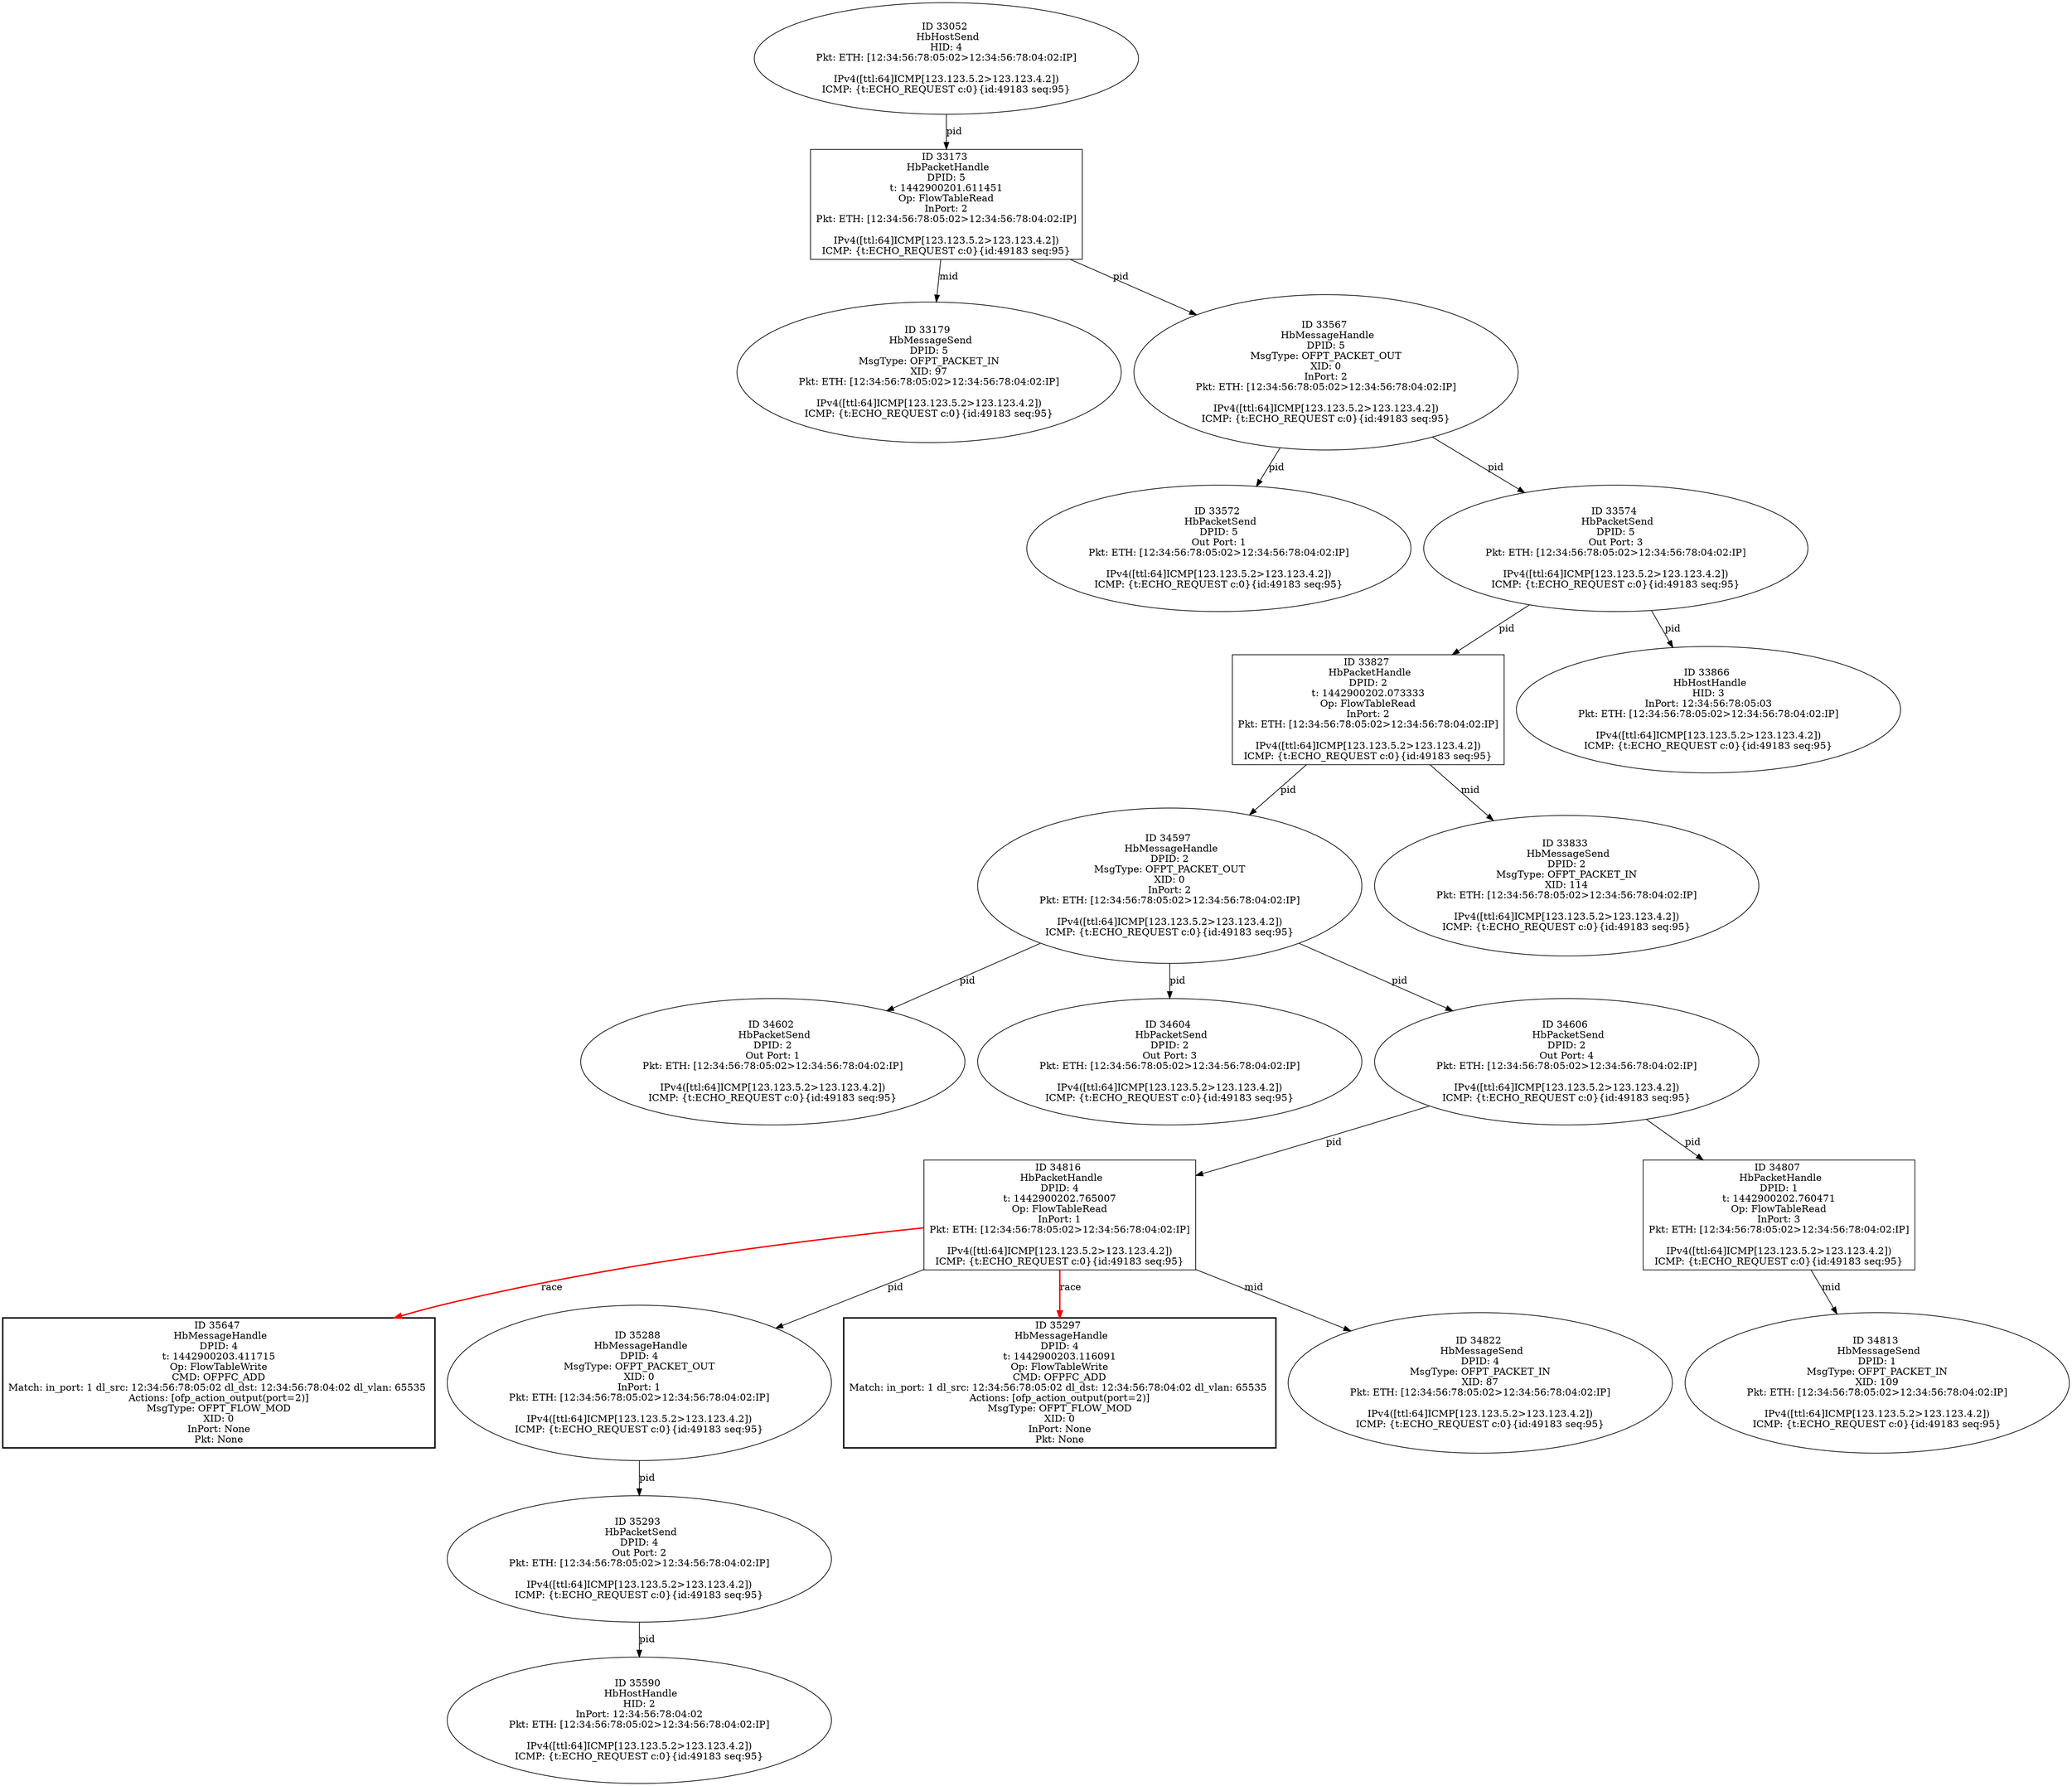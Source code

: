 strict digraph G {
34816 [shape=box, event=<hb_events.HbPacketHandle object at 0x10efd8490>, label="ID 34816 
 HbPacketHandle
DPID: 4
t: 1442900202.765007
Op: FlowTableRead
InPort: 1
Pkt: ETH: [12:34:56:78:05:02>12:34:56:78:04:02:IP]

IPv4([ttl:64]ICMP[123.123.5.2>123.123.4.2])
ICMP: {t:ECHO_REQUEST c:0}{id:49183 seq:95}"];
35590 [shape=oval, event=<hb_events.HbHostHandle object at 0x10f248690>, label="ID 35590 
 HbHostHandle
HID: 2
InPort: 12:34:56:78:04:02
Pkt: ETH: [12:34:56:78:05:02>12:34:56:78:04:02:IP]

IPv4([ttl:64]ICMP[123.123.5.2>123.123.4.2])
ICMP: {t:ECHO_REQUEST c:0}{id:49183 seq:95}"];
33173 [shape=box, event=<hb_events.HbPacketHandle object at 0x10ec40990>, label="ID 33173 
 HbPacketHandle
DPID: 5
t: 1442900201.611451
Op: FlowTableRead
InPort: 2
Pkt: ETH: [12:34:56:78:05:02>12:34:56:78:04:02:IP]

IPv4([ttl:64]ICMP[123.123.5.2>123.123.4.2])
ICMP: {t:ECHO_REQUEST c:0}{id:49183 seq:95}"];
33179 [shape=oval, event=<hb_events.HbMessageSend object at 0x10ec47b90>, label="ID 33179 
 HbMessageSend
DPID: 5
MsgType: OFPT_PACKET_IN
XID: 97
Pkt: ETH: [12:34:56:78:05:02>12:34:56:78:04:02:IP]

IPv4([ttl:64]ICMP[123.123.5.2>123.123.4.2])
ICMP: {t:ECHO_REQUEST c:0}{id:49183 seq:95}"];
33052 [shape=oval, event=<hb_events.HbHostSend object at 0x10ec11490>, label="ID 33052 
 HbHostSend
HID: 4
Pkt: ETH: [12:34:56:78:05:02>12:34:56:78:04:02:IP]

IPv4([ttl:64]ICMP[123.123.5.2>123.123.4.2])
ICMP: {t:ECHO_REQUEST c:0}{id:49183 seq:95}"];
33567 [shape=oval, event=<hb_events.HbMessageHandle object at 0x10ecdf690>, label="ID 33567 
 HbMessageHandle
DPID: 5
MsgType: OFPT_PACKET_OUT
XID: 0
InPort: 2
Pkt: ETH: [12:34:56:78:05:02>12:34:56:78:04:02:IP]

IPv4([ttl:64]ICMP[123.123.5.2>123.123.4.2])
ICMP: {t:ECHO_REQUEST c:0}{id:49183 seq:95}"];
33827 [shape=box, event=<hb_events.HbPacketHandle object at 0x10ed61250>, label="ID 33827 
 HbPacketHandle
DPID: 2
t: 1442900202.073333
Op: FlowTableRead
InPort: 2
Pkt: ETH: [12:34:56:78:05:02>12:34:56:78:04:02:IP]

IPv4([ttl:64]ICMP[123.123.5.2>123.123.4.2])
ICMP: {t:ECHO_REQUEST c:0}{id:49183 seq:95}"];
33572 [shape=oval, event=<hb_events.HbPacketSend object at 0x10ecdfb90>, label="ID 33572 
 HbPacketSend
DPID: 5
Out Port: 1
Pkt: ETH: [12:34:56:78:05:02>12:34:56:78:04:02:IP]

IPv4([ttl:64]ICMP[123.123.5.2>123.123.4.2])
ICMP: {t:ECHO_REQUEST c:0}{id:49183 seq:95}"];
34597 [shape=oval, event=<hb_events.HbMessageHandle object at 0x10ef24510>, label="ID 34597 
 HbMessageHandle
DPID: 2
MsgType: OFPT_PACKET_OUT
XID: 0
InPort: 2
Pkt: ETH: [12:34:56:78:05:02>12:34:56:78:04:02:IP]

IPv4([ttl:64]ICMP[123.123.5.2>123.123.4.2])
ICMP: {t:ECHO_REQUEST c:0}{id:49183 seq:95}"];
33574 [shape=oval, event=<hb_events.HbPacketSend object at 0x10ecdfdd0>, label="ID 33574 
 HbPacketSend
DPID: 5
Out Port: 3
Pkt: ETH: [12:34:56:78:05:02>12:34:56:78:04:02:IP]

IPv4([ttl:64]ICMP[123.123.5.2>123.123.4.2])
ICMP: {t:ECHO_REQUEST c:0}{id:49183 seq:95}"];
33833 [shape=oval, event=<hb_events.HbMessageSend object at 0x10ed61850>, label="ID 33833 
 HbMessageSend
DPID: 2
MsgType: OFPT_PACKET_IN
XID: 114
Pkt: ETH: [12:34:56:78:05:02>12:34:56:78:04:02:IP]

IPv4([ttl:64]ICMP[123.123.5.2>123.123.4.2])
ICMP: {t:ECHO_REQUEST c:0}{id:49183 seq:95}"];
34602 [shape=oval, event=<hb_events.HbPacketSend object at 0x10ef243d0>, label="ID 34602 
 HbPacketSend
DPID: 2
Out Port: 1
Pkt: ETH: [12:34:56:78:05:02>12:34:56:78:04:02:IP]

IPv4([ttl:64]ICMP[123.123.5.2>123.123.4.2])
ICMP: {t:ECHO_REQUEST c:0}{id:49183 seq:95}"];
34604 [shape=oval, event=<hb_events.HbPacketSend object at 0x10ef36b50>, label="ID 34604 
 HbPacketSend
DPID: 2
Out Port: 3
Pkt: ETH: [12:34:56:78:05:02>12:34:56:78:04:02:IP]

IPv4([ttl:64]ICMP[123.123.5.2>123.123.4.2])
ICMP: {t:ECHO_REQUEST c:0}{id:49183 seq:95}"];
34606 [shape=oval, event=<hb_events.HbPacketSend object at 0x10ef36bd0>, label="ID 34606 
 HbPacketSend
DPID: 2
Out Port: 4
Pkt: ETH: [12:34:56:78:05:02>12:34:56:78:04:02:IP]

IPv4([ttl:64]ICMP[123.123.5.2>123.123.4.2])
ICMP: {t:ECHO_REQUEST c:0}{id:49183 seq:95}"];
35647 [shape=box, style=bold, event=<hb_events.HbMessageHandle object at 0x10f27d750>, label="ID 35647 
 HbMessageHandle
DPID: 4
t: 1442900203.411715
Op: FlowTableWrite
CMD: OFPFC_ADD
Match: in_port: 1 dl_src: 12:34:56:78:05:02 dl_dst: 12:34:56:78:04:02 dl_vlan: 65535 
Actions: [ofp_action_output(port=2)]
MsgType: OFPT_FLOW_MOD
XID: 0
InPort: None
Pkt: None"];
33866 [shape=oval, event=<hb_events.HbHostHandle object at 0x10ed7a310>, label="ID 33866 
 HbHostHandle
HID: 3
InPort: 12:34:56:78:05:03
Pkt: ETH: [12:34:56:78:05:02>12:34:56:78:04:02:IP]

IPv4([ttl:64]ICMP[123.123.5.2>123.123.4.2])
ICMP: {t:ECHO_REQUEST c:0}{id:49183 seq:95}"];
35288 [shape=oval, event=<hb_events.HbMessageHandle object at 0x10f14f410>, label="ID 35288 
 HbMessageHandle
DPID: 4
MsgType: OFPT_PACKET_OUT
XID: 0
InPort: 1
Pkt: ETH: [12:34:56:78:05:02>12:34:56:78:04:02:IP]

IPv4([ttl:64]ICMP[123.123.5.2>123.123.4.2])
ICMP: {t:ECHO_REQUEST c:0}{id:49183 seq:95}"];
35293 [shape=oval, event=<hb_events.HbPacketSend object at 0x10f15bed0>, label="ID 35293 
 HbPacketSend
DPID: 4
Out Port: 2
Pkt: ETH: [12:34:56:78:05:02>12:34:56:78:04:02:IP]

IPv4([ttl:64]ICMP[123.123.5.2>123.123.4.2])
ICMP: {t:ECHO_REQUEST c:0}{id:49183 seq:95}"];
35297 [shape=box, style=bold, event=<hb_events.HbMessageHandle object at 0x10f1683d0>, label="ID 35297 
 HbMessageHandle
DPID: 4
t: 1442900203.116091
Op: FlowTableWrite
CMD: OFPFC_ADD
Match: in_port: 1 dl_src: 12:34:56:78:05:02 dl_dst: 12:34:56:78:04:02 dl_vlan: 65535 
Actions: [ofp_action_output(port=2)]
MsgType: OFPT_FLOW_MOD
XID: 0
InPort: None
Pkt: None"];
34807 [shape=box, event=<hb_events.HbPacketHandle object at 0x10efcc410>, label="ID 34807 
 HbPacketHandle
DPID: 1
t: 1442900202.760471
Op: FlowTableRead
InPort: 3
Pkt: ETH: [12:34:56:78:05:02>12:34:56:78:04:02:IP]

IPv4([ttl:64]ICMP[123.123.5.2>123.123.4.2])
ICMP: {t:ECHO_REQUEST c:0}{id:49183 seq:95}"];
34822 [shape=oval, event=<hb_events.HbMessageSend object at 0x10efde710>, label="ID 34822 
 HbMessageSend
DPID: 4
MsgType: OFPT_PACKET_IN
XID: 87
Pkt: ETH: [12:34:56:78:05:02>12:34:56:78:04:02:IP]

IPv4([ttl:64]ICMP[123.123.5.2>123.123.4.2])
ICMP: {t:ECHO_REQUEST c:0}{id:49183 seq:95}"];
34813 [shape=oval, event=<hb_events.HbMessageSend object at 0x10efd84d0>, label="ID 34813 
 HbMessageSend
DPID: 1
MsgType: OFPT_PACKET_IN
XID: 109
Pkt: ETH: [12:34:56:78:05:02>12:34:56:78:04:02:IP]

IPv4([ttl:64]ICMP[123.123.5.2>123.123.4.2])
ICMP: {t:ECHO_REQUEST c:0}{id:49183 seq:95}"];
34816 -> 35288  [rel=pid, label=pid];
34816 -> 35297  [harmful=True, color=red, style=bold, rel=race, label=race];
34816 -> 34822  [rel=mid, label=mid];
34816 -> 35647  [harmful=True, color=red, style=bold, rel=race, label=race];
33173 -> 33179  [rel=mid, label=mid];
33173 -> 33567  [rel=pid, label=pid];
33052 -> 33173  [rel=pid, label=pid];
33567 -> 33572  [rel=pid, label=pid];
33567 -> 33574  [rel=pid, label=pid];
33827 -> 33833  [rel=mid, label=mid];
33827 -> 34597  [rel=pid, label=pid];
34597 -> 34602  [rel=pid, label=pid];
34597 -> 34604  [rel=pid, label=pid];
34597 -> 34606  [rel=pid, label=pid];
33574 -> 33866  [rel=pid, label=pid];
33574 -> 33827  [rel=pid, label=pid];
34606 -> 34816  [rel=pid, label=pid];
34606 -> 34807  [rel=pid, label=pid];
35288 -> 35293  [rel=pid, label=pid];
35293 -> 35590  [rel=pid, label=pid];
34807 -> 34813  [rel=mid, label=mid];
}
